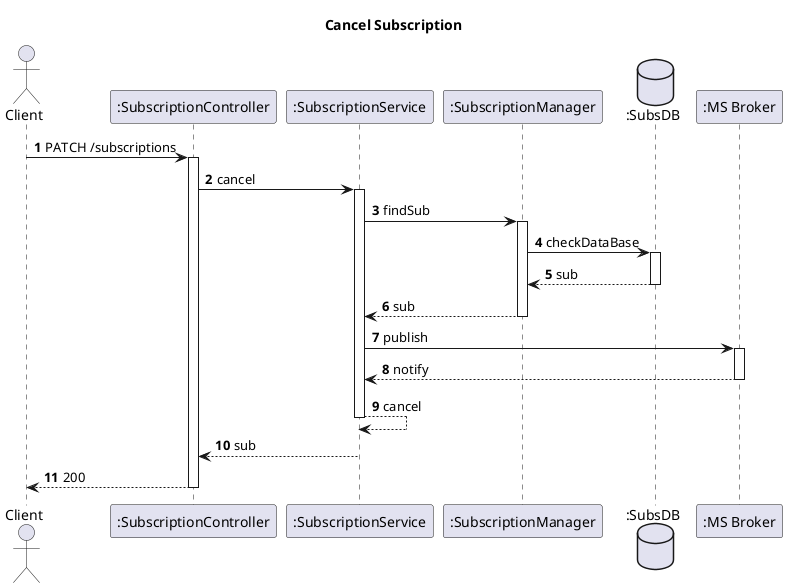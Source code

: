 @startuml
'https://plantuml.com/sequence-diagram
autoactivate on
autonumber
title  Cancel Subscription

autonumber

actor "Client" as Ac
participant ":SubscriptionController" as Auth
participant ":SubscriptionService" as SService
participant ":SubscriptionManager" as UManager
database ":SubsDB" as SDB
participant ":MS Broker" as Broker


Ac->Auth: PATCH /subscriptions
Auth->SService: cancel


SService->UManager: findSub
UManager->SDB: checkDataBase
SDB-->UManager:sub
UManager --> SService:sub
SService->Broker: publish
Broker--> SService: notify
SService --> SService: cancel
SService -->Auth:sub
Auth --> Ac : 200

@enduml